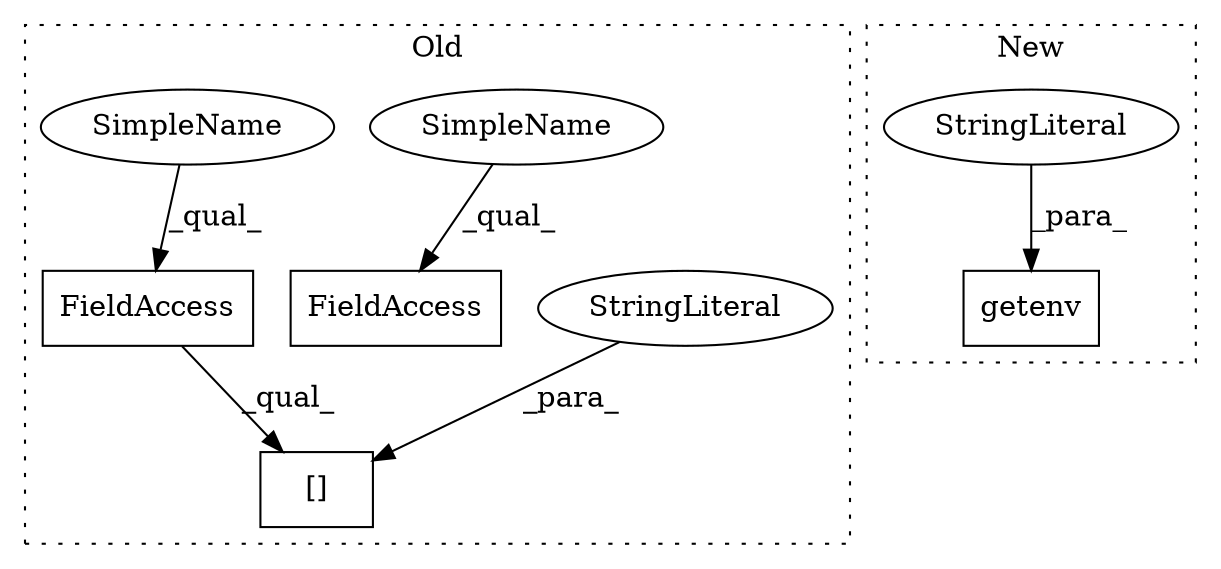 digraph G {
subgraph cluster0 {
1 [label="[]" a="2" s="2161,2189" l="11,1" shape="box"];
4 [label="FieldAccess" a="22" s="2161" l="10" shape="box"];
5 [label="StringLiteral" a="45" s="2172" l="17" shape="ellipse"];
6 [label="FieldAccess" a="22" s="2145" l="10" shape="box"];
7 [label="SimpleName" a="42" s="2145" l="2" shape="ellipse"];
8 [label="SimpleName" a="42" s="2161" l="2" shape="ellipse"];
label = "Old";
style="dotted";
}
subgraph cluster1 {
2 [label="getenv" a="32" s="2536,2560" l="7,1" shape="box"];
3 [label="StringLiteral" a="45" s="2543" l="17" shape="ellipse"];
label = "New";
style="dotted";
}
3 -> 2 [label="_para_"];
4 -> 1 [label="_qual_"];
5 -> 1 [label="_para_"];
7 -> 6 [label="_qual_"];
8 -> 4 [label="_qual_"];
}